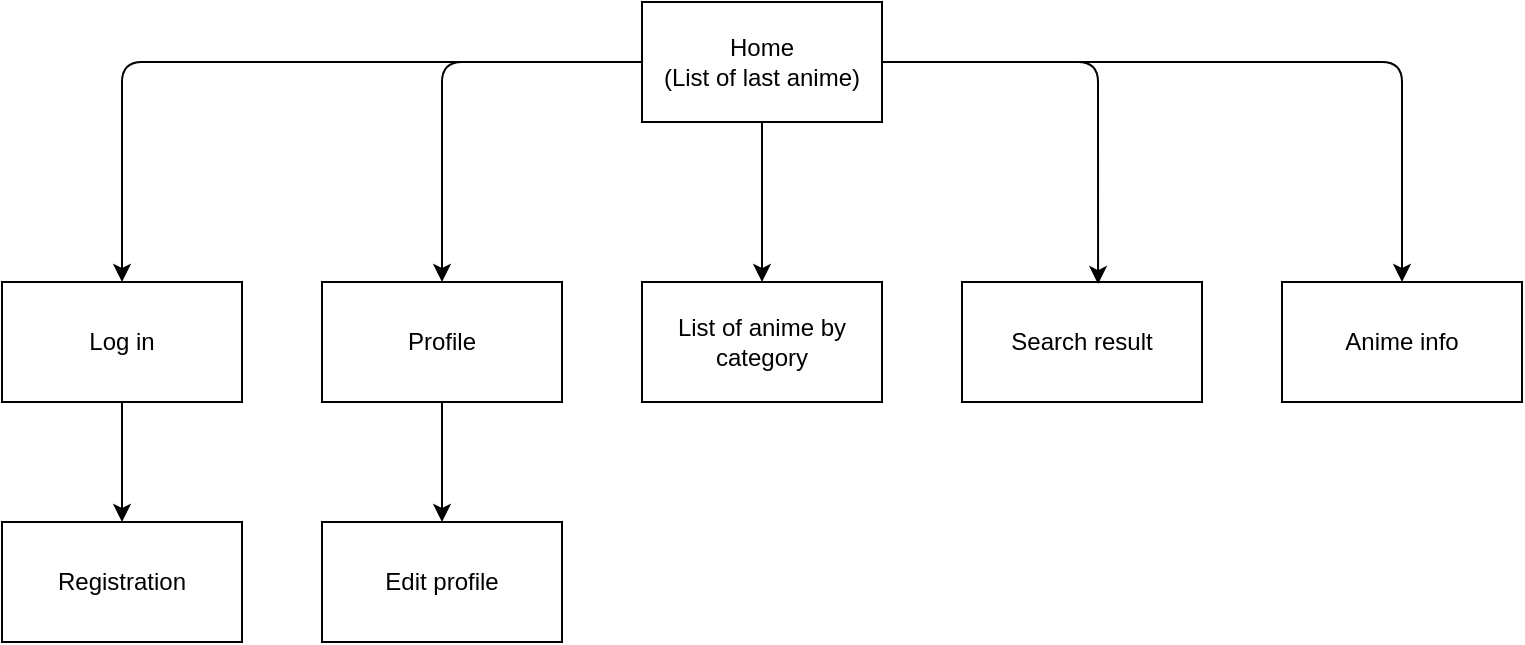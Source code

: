 <mxfile>
    <diagram id="LIKZ89QE1rnaA-JIg_bp" name="Page-1">
        <mxGraphModel dx="593" dy="481" grid="1" gridSize="10" guides="1" tooltips="1" connect="1" arrows="1" fold="1" page="1" pageScale="1" pageWidth="850" pageHeight="1100" math="0" shadow="0">
            <root>
                <mxCell id="0"/>
                <mxCell id="1" parent="0"/>
                <mxCell id="11" style="edgeStyle=none;html=1;exitX=0;exitY=0.5;exitDx=0;exitDy=0;entryX=0.5;entryY=0;entryDx=0;entryDy=0;" edge="1" parent="1" source="2" target="7">
                    <mxGeometry relative="1" as="geometry">
                        <Array as="points">
                            <mxPoint x="260" y="70"/>
                        </Array>
                    </mxGeometry>
                </mxCell>
                <mxCell id="2" value="Home&lt;br&gt;(List of last anime)" style="rounded=0;whiteSpace=wrap;html=1;" vertex="1" parent="1">
                    <mxGeometry x="360" y="40" width="120" height="60" as="geometry"/>
                </mxCell>
                <mxCell id="3" value="Search result" style="rounded=0;whiteSpace=wrap;html=1;" vertex="1" parent="1">
                    <mxGeometry x="520" y="180" width="120" height="60" as="geometry"/>
                </mxCell>
                <mxCell id="4" value="Log in" style="rounded=0;whiteSpace=wrap;html=1;" vertex="1" parent="1">
                    <mxGeometry x="40" y="180" width="120" height="60" as="geometry"/>
                </mxCell>
                <mxCell id="5" value="Registration" style="rounded=0;whiteSpace=wrap;html=1;" vertex="1" parent="1">
                    <mxGeometry x="40" y="300" width="120" height="60" as="geometry"/>
                </mxCell>
                <mxCell id="6" value="List of anime by&lt;br&gt;category" style="rounded=0;whiteSpace=wrap;html=1;" vertex="1" parent="1">
                    <mxGeometry x="360" y="180" width="120" height="60" as="geometry"/>
                </mxCell>
                <mxCell id="7" value="Profile" style="rounded=0;whiteSpace=wrap;html=1;" vertex="1" parent="1">
                    <mxGeometry x="200" y="180" width="120" height="60" as="geometry"/>
                </mxCell>
                <mxCell id="8" value="Edit profile" style="rounded=0;whiteSpace=wrap;html=1;" vertex="1" parent="1">
                    <mxGeometry x="200" y="300" width="120" height="60" as="geometry"/>
                </mxCell>
                <mxCell id="9" value="Anime info" style="rounded=0;whiteSpace=wrap;html=1;" vertex="1" parent="1">
                    <mxGeometry x="680" y="180" width="120" height="60" as="geometry"/>
                </mxCell>
                <mxCell id="12" value="" style="endArrow=classic;html=1;exitX=0;exitY=0.5;exitDx=0;exitDy=0;entryX=0.5;entryY=0;entryDx=0;entryDy=0;" edge="1" parent="1" source="2" target="4">
                    <mxGeometry width="50" height="50" relative="1" as="geometry">
                        <mxPoint x="160" y="110" as="sourcePoint"/>
                        <mxPoint x="210" y="60" as="targetPoint"/>
                        <Array as="points">
                            <mxPoint x="100" y="70"/>
                        </Array>
                    </mxGeometry>
                </mxCell>
                <mxCell id="13" value="" style="endArrow=classic;html=1;exitX=0.5;exitY=1;exitDx=0;exitDy=0;entryX=0.5;entryY=0;entryDx=0;entryDy=0;" edge="1" parent="1" source="2" target="6">
                    <mxGeometry width="50" height="50" relative="1" as="geometry">
                        <mxPoint x="430" y="190" as="sourcePoint"/>
                        <mxPoint x="480" y="140" as="targetPoint"/>
                    </mxGeometry>
                </mxCell>
                <mxCell id="14" value="" style="endArrow=classic;html=1;exitX=1;exitY=0.5;exitDx=0;exitDy=0;entryX=0.5;entryY=0;entryDx=0;entryDy=0;" edge="1" parent="1" source="2" target="9">
                    <mxGeometry width="50" height="50" relative="1" as="geometry">
                        <mxPoint x="570" y="90" as="sourcePoint"/>
                        <mxPoint x="620" y="40" as="targetPoint"/>
                        <Array as="points">
                            <mxPoint x="740" y="70"/>
                        </Array>
                    </mxGeometry>
                </mxCell>
                <mxCell id="16" value="" style="endArrow=classic;html=1;exitX=1;exitY=0.5;exitDx=0;exitDy=0;entryX=0.567;entryY=0.017;entryDx=0;entryDy=0;entryPerimeter=0;" edge="1" parent="1" source="2" target="3">
                    <mxGeometry width="50" height="50" relative="1" as="geometry">
                        <mxPoint x="500" y="150" as="sourcePoint"/>
                        <mxPoint x="550" y="100" as="targetPoint"/>
                        <Array as="points">
                            <mxPoint x="588" y="70"/>
                        </Array>
                    </mxGeometry>
                </mxCell>
                <mxCell id="17" value="" style="endArrow=classic;html=1;exitX=0.5;exitY=1;exitDx=0;exitDy=0;entryX=0.5;entryY=0;entryDx=0;entryDy=0;" edge="1" parent="1" source="4" target="5">
                    <mxGeometry width="50" height="50" relative="1" as="geometry">
                        <mxPoint x="330" y="400" as="sourcePoint"/>
                        <mxPoint x="380" y="350" as="targetPoint"/>
                    </mxGeometry>
                </mxCell>
                <mxCell id="18" value="" style="endArrow=classic;html=1;exitX=0.5;exitY=1;exitDx=0;exitDy=0;entryX=0.5;entryY=0;entryDx=0;entryDy=0;" edge="1" parent="1" source="7" target="8">
                    <mxGeometry width="50" height="50" relative="1" as="geometry">
                        <mxPoint x="230" y="320" as="sourcePoint"/>
                        <mxPoint x="280" y="270" as="targetPoint"/>
                    </mxGeometry>
                </mxCell>
            </root>
        </mxGraphModel>
    </diagram>
</mxfile>